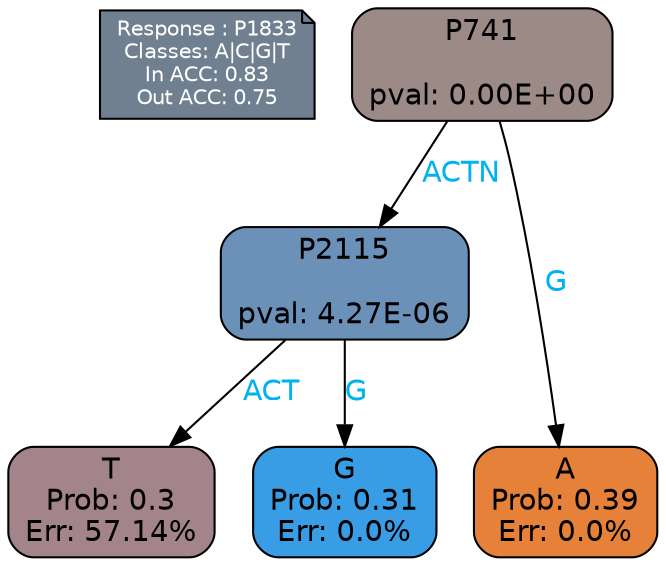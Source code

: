 digraph Tree {
node [shape=box, style="filled, rounded", color="black", fontname=helvetica] ;
graph [ranksep=equally, splines=polylines, bgcolor=transparent, dpi=600] ;
edge [fontname=helvetica] ;
LEGEND [label="Response : P1833
Classes: A|C|G|T
In ACC: 0.83
Out ACC: 0.75
",shape=note,align=left,style=filled,fillcolor="slategray",fontcolor="white",fontsize=10];1 [label="P741

pval: 0.00E+00", fillcolor="#9b8a86"] ;
2 [label="P2115

pval: 4.27E-06", fillcolor="#6c91b9"] ;
3 [label="T
Prob: 0.3
Err: 57.14%", fillcolor="#a2848a"] ;
4 [label="G
Prob: 0.31
Err: 0.0%", fillcolor="#399de5"] ;
5 [label="A
Prob: 0.39
Err: 0.0%", fillcolor="#e58139"] ;
1 -> 2 [label="ACTN",fontcolor=deepskyblue2] ;
1 -> 5 [label="G",fontcolor=deepskyblue2] ;
2 -> 3 [label="ACT",fontcolor=deepskyblue2] ;
2 -> 4 [label="G",fontcolor=deepskyblue2] ;
{rank = same; 3;4;5;}{rank = same; LEGEND;1;}}